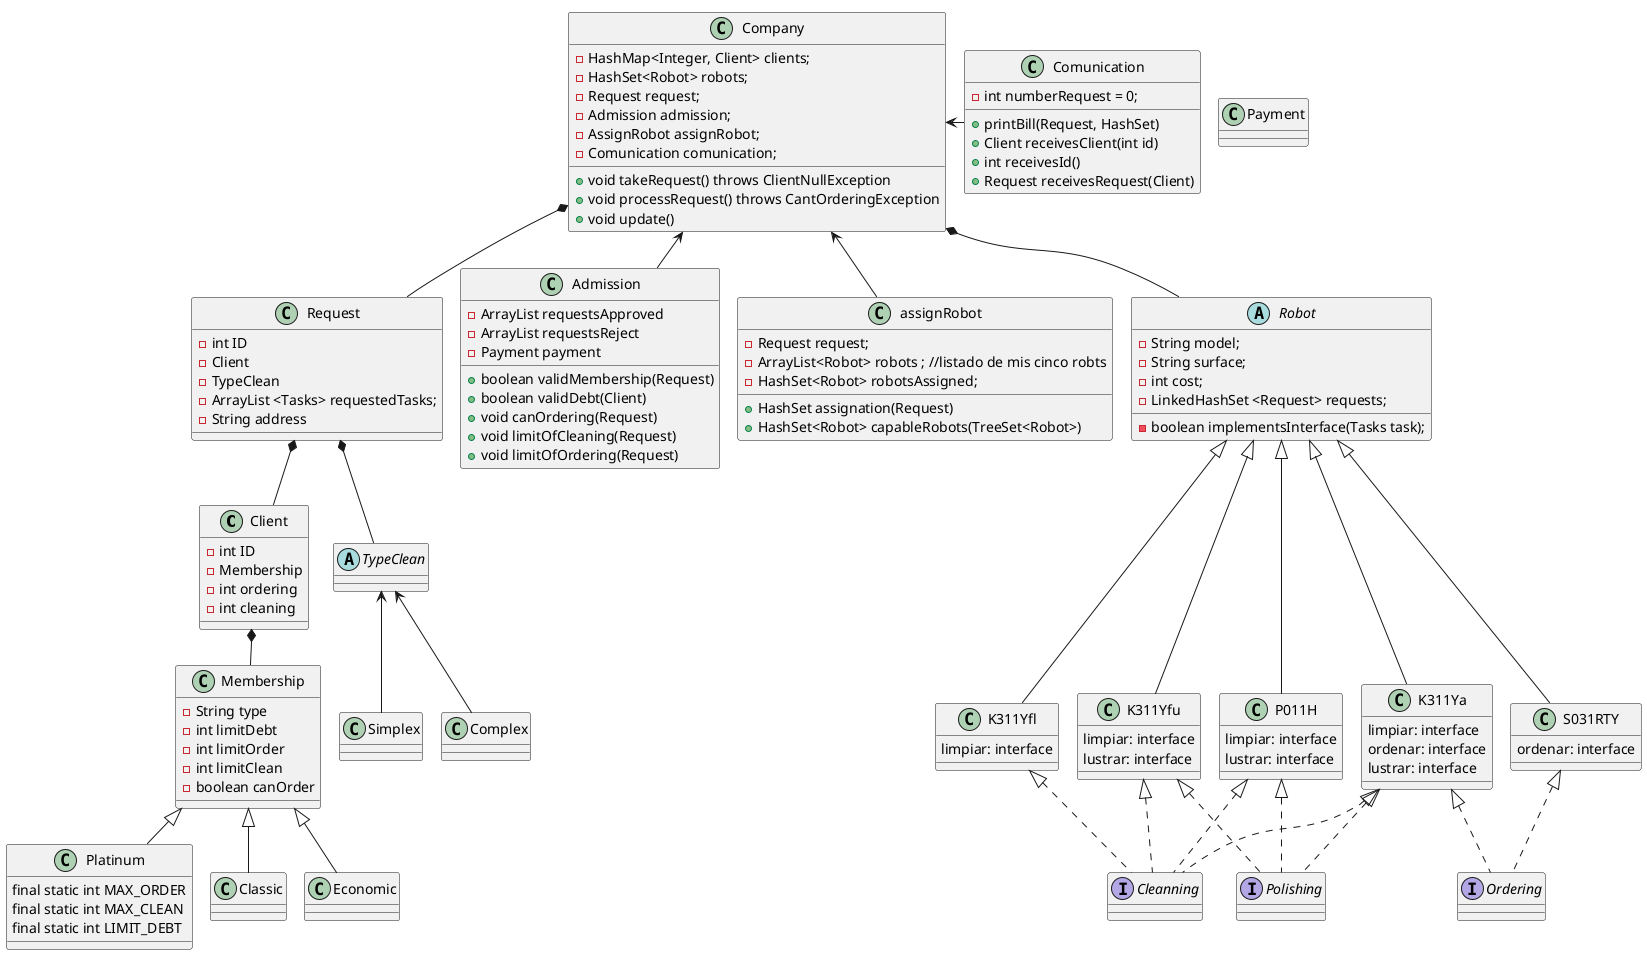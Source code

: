 @startuml
'https://plantuml.com/class-diagram
!pragma layout smetana
class Client
class Membership
class Platinum
class Classic
class Economic
class Request
abstract class TypeClean
class Simplex
class Complex
class Admission
class Company
class assignRobot
class Payment
abstract class Robot
interface Ordering
interface Cleanning
interface Polishing
class K311Yfl
class K311Yfu
class P011H
class K311Ya
class S031RTY


Client *-- Membership
Membership <|-- Platinum
Membership <|-- Classic
Membership <|-- Economic
Company <-- Admission
Company <-- assignRobot
Company <- Comunication
Company *-- Robot
Company *-- Request
Request *-- Client
Request *-- TypeClean
TypeClean <-- Simplex
TypeClean <-- Complex
Robot <|--- K311Ya
Robot <|---S031RTY
Robot <|---P011H
Robot <|---K311Yfu
Robot <|--- K311Yfl
K311Yfl <|.. Cleanning
K311Ya <|.. Cleanning
K311Ya <|..Polishing
K311Ya <|.. Ordering
S031RTY <|.. Ordering
P011H <|.. Polishing
P011H <|.. Cleanning
K311Yfu <|.. Cleanning
K311Yfu <|.. Polishing


Class Comunication{
- int numberRequest = 0;
+printBill(Request, HashSet)
+Client receivesClient(int id)
+int receivesId()
+Request receivesRequest(Client)
}

abstract class Robot{
-String model;
-String surface;
-int cost;
-LinkedHashSet <Request> requests;
-boolean implementsInterface(Tasks task);

}

class Company{

- HashMap<Integer, Client> clients;
    - HashSet<Robot> robots;
    - Request request;
    - Admission admission;
    - AssignRobot assignRobot;
    - Comunication comunication;

'llama a admission
+void takeRequest() throws ClientNullException
+void processRequest() throws CantOrderingException
+void update()

}

'posible clase
class Admission{
-ArrayList requestsApproved
-ArrayList requestsReject
-Payment payment
'-ArrayList clients

'ej: pedir un ordenamiento cuando no puede
+boolean validMembership(Request)
+boolean validDebt(Client)
+ void canOrdering(Request)
+void limitOfCleaning(Request)
+void limitOfOrdering(Request)


}


class assignRobot{
-Request request;
-ArrayList<Robot> robots ; //listado de mis cinco robts
-HashSet<Robot> robotsAssigned;

+HashSet assignation(Request)
+HashSet<Robot> capableRobots(TreeSet<Robot>)


'while Request.tareas != null
    'recorro robots: if(robot instanceOf tarea) --> resultado.add(Robot,tarea)
    'itero a la siguiente tarea
    'si el robot siguiente puede hacer la otra tarea: if(robot instanceOf tarea) --> resultado.add(Robot,tarea) /se va a pisar en el mismo robot la segunda tarea (como es tree no se duplica el robot y asumo que ambas tareas la hace un solo robot. Por ahora solo asigno uno
    'else (robot !instanceOf tarea)- voy al sig robot y así sucesivamente hasta que encuentro otro robot --> resultado.add(Robot,tarea)
    'Aca se va a crear otro nodo de Robot voy a tener dos elementos en resultado: resultado(1): Robot XXX/LIMPIEZA - Robot YYY/ ORDENAM etc.
    'voy a retornar el hashMap resultado y al iterarlo voy a saber que robots asigne
}


class Request{
-int ID
-Client
-TypeClean
-ArrayList <Tasks> requestedTasks;
-String address
}


class Client{
-int ID
-Membership
-int ordering
-int cleaning
'String address?
}

class Membership{
-String type
-int limitDebt
-int limitOrder
-int limitClean
-boolean canOrder
}

class Platinum{
final static int MAX_ORDER
final static int MAX_CLEAN
final static int LIMIT_DEBT
}

class K311Yfl{
limpiar: interface
}
class K311Yfu{
limpiar: interface
lustrar: interface
}
class P011H{
limpiar: interface
lustrar: interface
}
class S031RTY{
ordenar: interface
}
class K311Ya{
limpiar: interface
ordenar: interface
lustrar: interface
}
@enduml